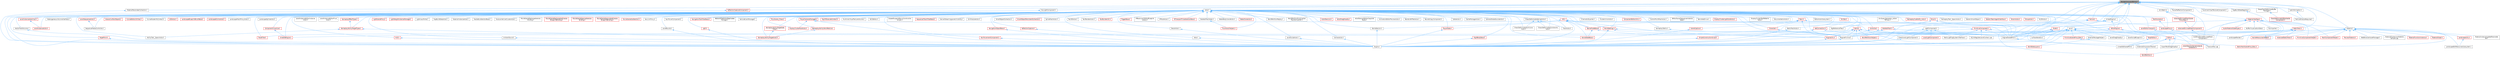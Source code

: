 digraph "RenderCommandFence.h"
{
 // INTERACTIVE_SVG=YES
 // LATEX_PDF_SIZE
  bgcolor="transparent";
  edge [fontname=Helvetica,fontsize=10,labelfontname=Helvetica,labelfontsize=10];
  node [fontname=Helvetica,fontsize=10,shape=box,height=0.2,width=0.4];
  Node1 [id="Node000001",label="RenderCommandFence.h",height=0.2,width=0.4,color="gray40", fillcolor="grey60", style="filled", fontcolor="black",tooltip=" "];
  Node1 -> Node2 [id="edge1_Node000001_Node000002",dir="back",color="steelblue1",style="solid",tooltip=" "];
  Node2 [id="Node000002",label="Actor.h",height=0.2,width=0.4,color="grey40", fillcolor="white", style="filled",URL="$d0/d43/Actor_8h.html",tooltip=" "];
  Node2 -> Node3 [id="edge2_Node000002_Node000003",dir="back",color="steelblue1",style="solid",tooltip=" "];
  Node3 [id="Node000003",label="AbilityTask_SpawnActor.h",height=0.2,width=0.4,color="grey40", fillcolor="white", style="filled",URL="$dc/d97/AbilityTask__SpawnActor_8h.html",tooltip=" "];
  Node2 -> Node4 [id="edge3_Node000002_Node000004",dir="back",color="steelblue1",style="solid",tooltip=" "];
  Node4 [id="Node000004",label="ActorDescContainerInstance\lCollection.h",height=0.2,width=0.4,color="red", fillcolor="#FFF0F0", style="filled",URL="$df/d80/ActorDescContainerInstanceCollection_8h.html",tooltip=" "];
  Node4 -> Node5 [id="edge4_Node000004_Node000005",dir="back",color="steelblue1",style="solid",tooltip=" "];
  Node5 [id="Node000005",label="WorldPartition.h",height=0.2,width=0.4,color="red", fillcolor="#FFF0F0", style="filled",URL="$de/d1e/WorldPartition_8h.html",tooltip=" "];
  Node2 -> Node25 [id="edge5_Node000002_Node000025",dir="back",color="steelblue1",style="solid",tooltip=" "];
  Node25 [id="Node000025",label="ActorDescList.h",height=0.2,width=0.4,color="red", fillcolor="#FFF0F0", style="filled",URL="$d7/da2/ActorDescList_8h.html",tooltip=" "];
  Node2 -> Node35 [id="edge6_Node000002_Node000035",dir="back",color="steelblue1",style="solid",tooltip=" "];
  Node35 [id="Node000035",label="ActorDragDropOp.h",height=0.2,width=0.4,color="red", fillcolor="#FFF0F0", style="filled",URL="$dd/d1a/ActorDragDropOp_8h.html",tooltip=" "];
  Node2 -> Node37 [id="edge7_Node000002_Node000037",dir="back",color="steelblue1",style="solid",tooltip=" "];
  Node37 [id="Node000037",label="ActorElementEditorCopyAnd\lPaste.h",height=0.2,width=0.4,color="grey40", fillcolor="white", style="filled",URL="$d8/dc2/ActorElementEditorCopyAndPaste_8h.html",tooltip=" "];
  Node2 -> Node38 [id="edge8_Node000002_Node000038",dir="back",color="steelblue1",style="solid",tooltip=" "];
  Node38 [id="Node000038",label="AmbientSound.h",height=0.2,width=0.4,color="grey40", fillcolor="white", style="filled",URL="$dd/d28/AmbientSound_8h.html",tooltip=" "];
  Node38 -> Node39 [id="edge9_Node000038_Node000039",dir="back",color="steelblue1",style="solid",tooltip=" "];
  Node39 [id="Node000039",label="Engine.h",height=0.2,width=0.4,color="grey40", fillcolor="white", style="filled",URL="$d1/d34/Public_2Engine_8h.html",tooltip=" "];
  Node2 -> Node40 [id="edge10_Node000002_Node000040",dir="back",color="steelblue1",style="solid",tooltip=" "];
  Node40 [id="Node000040",label="AnimationEditorPreviewActor.h",height=0.2,width=0.4,color="grey40", fillcolor="white", style="filled",URL="$dc/d52/AnimationEditorPreviewActor_8h.html",tooltip=" "];
  Node2 -> Node41 [id="edge11_Node000002_Node000041",dir="back",color="steelblue1",style="solid",tooltip=" "];
  Node41 [id="Node000041",label="BandwidthTestActor.h",height=0.2,width=0.4,color="grey40", fillcolor="white", style="filled",URL="$d9/ddf/BandwidthTestActor_8h.html",tooltip=" "];
  Node2 -> Node42 [id="edge12_Node000002_Node000042",dir="back",color="steelblue1",style="solid",tooltip=" "];
  Node42 [id="Node000042",label="BoundsCopyComponent.h",height=0.2,width=0.4,color="grey40", fillcolor="white", style="filled",URL="$d2/d10/BoundsCopyComponent_8h.html",tooltip=" "];
  Node2 -> Node43 [id="edge13_Node000002_Node000043",dir="back",color="steelblue1",style="solid",tooltip=" "];
  Node43 [id="Node000043",label="Brush.h",height=0.2,width=0.4,color="red", fillcolor="#FFF0F0", style="filled",URL="$dc/d90/Brush_8h.html",tooltip=" "];
  Node43 -> Node45 [id="edge14_Node000043_Node000045",dir="back",color="steelblue1",style="solid",tooltip=" "];
  Node45 [id="Node000045",label="DlgReferenceTree.h",height=0.2,width=0.4,color="grey40", fillcolor="white", style="filled",URL="$db/dd3/DlgReferenceTree_8h.html",tooltip=" "];
  Node43 -> Node46 [id="edge15_Node000043_Node000046",dir="back",color="steelblue1",style="solid",tooltip=" "];
  Node46 [id="Node000046",label="EditorEngine.h",height=0.2,width=0.4,color="red", fillcolor="#FFF0F0", style="filled",URL="$da/d0c/EditorEngine_8h.html",tooltip=" "];
  Node46 -> Node49 [id="edge16_Node000046_Node000049",dir="back",color="steelblue1",style="solid",tooltip=" "];
  Node49 [id="Node000049",label="Editor.h",height=0.2,width=0.4,color="red", fillcolor="#FFF0F0", style="filled",URL="$de/d6e/Editor_8h.html",tooltip=" "];
  Node49 -> Node183 [id="edge17_Node000049_Node000183",dir="back",color="steelblue1",style="solid",tooltip=" "];
  Node183 [id="Node000183",label="ExportTextDragDropOp.h",height=0.2,width=0.4,color="grey40", fillcolor="white", style="filled",URL="$de/d5c/ExportTextDragDropOp_8h.html",tooltip=" "];
  Node49 -> Node184 [id="edge18_Node000049_Node000184",dir="back",color="steelblue1",style="solid",tooltip=" "];
  Node184 [id="Node000184",label="ExternalDirtyActorsTracker.h",height=0.2,width=0.4,color="grey40", fillcolor="white", style="filled",URL="$db/d89/ExternalDirtyActorsTracker_8h.html",tooltip=" "];
  Node184 -> Node5 [id="edge19_Node000184_Node000005",dir="back",color="steelblue1",style="solid",tooltip=" "];
  Node49 -> Node154 [id="edge20_Node000049_Node000154",dir="back",color="steelblue1",style="solid",tooltip=" "];
  Node154 [id="Node000154",label="FractureTool.cpp",height=0.2,width=0.4,color="grey40", fillcolor="white", style="filled",URL="$dc/d9a/FractureTool_8cpp.html",tooltip=" "];
  Node49 -> Node182 [id="edge21_Node000049_Node000182",dir="back",color="steelblue1",style="solid",tooltip=" "];
  Node182 [id="Node000182",label="UnrealEdSharedPCH.h",height=0.2,width=0.4,color="grey40", fillcolor="white", style="filled",URL="$d1/de6/UnrealEdSharedPCH_8h.html",tooltip=" "];
  Node46 -> Node265 [id="edge22_Node000046_Node000265",dir="back",color="steelblue1",style="solid",tooltip=" "];
  Node265 [id="Node000265",label="UnrealEdEngine.h",height=0.2,width=0.4,color="red", fillcolor="#FFF0F0", style="filled",URL="$d2/d51/UnrealEdEngine_8h.html",tooltip=" "];
  Node46 -> Node182 [id="edge23_Node000046_Node000182",dir="back",color="steelblue1",style="solid",tooltip=" "];
  Node43 -> Node39 [id="edge24_Node000043_Node000039",dir="back",color="steelblue1",style="solid",tooltip=" "];
  Node43 -> Node267 [id="edge25_Node000043_Node000267",dir="back",color="steelblue1",style="solid",tooltip=" "];
  Node267 [id="Node000267",label="EngineSharedPCH.h",height=0.2,width=0.4,color="grey40", fillcolor="white", style="filled",URL="$dc/dbb/EngineSharedPCH_8h.html",tooltip=" "];
  Node267 -> Node182 [id="edge26_Node000267_Node000182",dir="back",color="steelblue1",style="solid",tooltip=" "];
  Node2 -> Node352 [id="edge27_Node000002_Node000352",dir="back",color="steelblue1",style="solid",tooltip=" "];
  Node352 [id="Node000352",label="CableActor.h",height=0.2,width=0.4,color="grey40", fillcolor="white", style="filled",URL="$dd/d5e/CableActor_8h.html",tooltip=" "];
  Node2 -> Node353 [id="edge28_Node000002_Node000353",dir="back",color="steelblue1",style="solid",tooltip=" "];
  Node353 [id="Node000353",label="CacheManagerActor.h",height=0.2,width=0.4,color="grey40", fillcolor="white", style="filled",URL="$d6/d22/CacheManagerActor_8h.html",tooltip=" "];
  Node2 -> Node354 [id="edge29_Node000002_Node000354",dir="back",color="steelblue1",style="solid",tooltip=" "];
  Node354 [id="Node000354",label="CameraActor.h",height=0.2,width=0.4,color="grey40", fillcolor="white", style="filled",URL="$d4/df4/CameraActor_8h.html",tooltip=" "];
  Node354 -> Node39 [id="edge30_Node000354_Node000039",dir="back",color="steelblue1",style="solid",tooltip=" "];
  Node2 -> Node355 [id="edge31_Node000002_Node000355",dir="back",color="steelblue1",style="solid",tooltip=" "];
  Node355 [id="Node000355",label="CameraShakeSourceActor.h",height=0.2,width=0.4,color="grey40", fillcolor="white", style="filled",URL="$d5/d92/CameraShakeSourceActor_8h.html",tooltip=" "];
  Node2 -> Node356 [id="edge32_Node000002_Node000356",dir="back",color="steelblue1",style="solid",tooltip=" "];
  Node356 [id="Node000356",label="ChaosDeformableCollisions\lActor.h",height=0.2,width=0.4,color="grey40", fillcolor="white", style="filled",URL="$d2/dce/ChaosDeformableCollisionsActor_8h.html",tooltip=" "];
  Node2 -> Node357 [id="edge33_Node000002_Node000357",dir="back",color="steelblue1",style="solid",tooltip=" "];
  Node357 [id="Node000357",label="ChaosDeformableConstraints\lActor.h",height=0.2,width=0.4,color="grey40", fillcolor="white", style="filled",URL="$d0/dd2/ChaosDeformableConstraintsActor_8h.html",tooltip=" "];
  Node2 -> Node358 [id="edge34_Node000002_Node000358",dir="back",color="steelblue1",style="solid",tooltip=" "];
  Node358 [id="Node000358",label="ChaosDeformableSolverActor.h",height=0.2,width=0.4,color="grey40", fillcolor="white", style="filled",URL="$d2/de9/ChaosDeformableSolverActor_8h.html",tooltip=" "];
  Node358 -> Node356 [id="edge35_Node000358_Node000356",dir="back",color="steelblue1",style="solid",tooltip=" "];
  Node358 -> Node357 [id="edge36_Node000358_Node000357",dir="back",color="steelblue1",style="solid",tooltip=" "];
  Node358 -> Node359 [id="edge37_Node000358_Node000359",dir="back",color="steelblue1",style="solid",tooltip=" "];
  Node359 [id="Node000359",label="FleshActor.h",height=0.2,width=0.4,color="grey40", fillcolor="white", style="filled",URL="$d1/d7e/FleshActor_8h.html",tooltip=" "];
  Node2 -> Node360 [id="edge38_Node000002_Node000360",dir="back",color="steelblue1",style="solid",tooltip=" "];
  Node360 [id="Node000360",label="Character.h",height=0.2,width=0.4,color="red", fillcolor="#FFF0F0", style="filled",URL="$db/dc7/Character_8h.html",tooltip=" "];
  Node360 -> Node363 [id="edge39_Node000360_Node000363",dir="back",color="steelblue1",style="solid",tooltip=" "];
  Node363 [id="Node000363",label="EngineMinimal.h",height=0.2,width=0.4,color="grey40", fillcolor="white", style="filled",URL="$d0/d2c/EngineMinimal_8h.html",tooltip=" "];
  Node363 -> Node39 [id="edge40_Node000363_Node000039",dir="back",color="steelblue1",style="solid",tooltip=" "];
  Node2 -> Node364 [id="edge41_Node000002_Node000364",dir="back",color="steelblue1",style="solid",tooltip=" "];
  Node364 [id="Node000364",label="CinematicExporter.h",height=0.2,width=0.4,color="grey40", fillcolor="white", style="filled",URL="$d8/d3d/CinematicExporter_8h.html",tooltip=" "];
  Node2 -> Node365 [id="edge42_Node000002_Node000365",dir="back",color="steelblue1",style="solid",tooltip=" "];
  Node365 [id="Node000365",label="ClusterUnionActor.h",height=0.2,width=0.4,color="grey40", fillcolor="white", style="filled",URL="$d5/d54/ClusterUnionActor_8h.html",tooltip=" "];
  Node2 -> Node366 [id="edge43_Node000002_Node000366",dir="back",color="steelblue1",style="solid",tooltip=" "];
  Node366 [id="Node000366",label="ComponentEditorUtils.h",height=0.2,width=0.4,color="red", fillcolor="#FFF0F0", style="filled",URL="$d0/d4b/ComponentEditorUtils_8h.html",tooltip=" "];
  Node2 -> Node368 [id="edge44_Node000002_Node000368",dir="back",color="steelblue1",style="solid",tooltip=" "];
  Node368 [id="Node000368",label="ComponentVisualizer.h",height=0.2,width=0.4,color="red", fillcolor="#FFF0F0", style="filled",URL="$d3/d9b/ComponentVisualizer_8h.html",tooltip=" "];
  Node368 -> Node265 [id="edge45_Node000368_Node000265",dir="back",color="steelblue1",style="solid",tooltip=" "];
  Node2 -> Node370 [id="edge46_Node000002_Node000370",dir="back",color="steelblue1",style="solid",tooltip=" "];
  Node370 [id="Node000370",label="ControlPointMeshActor.h",height=0.2,width=0.4,color="grey40", fillcolor="white", style="filled",URL="$d8/db7/ControlPointMeshActor_8h.html",tooltip=" "];
  Node2 -> Node371 [id="edge47_Node000002_Node000371",dir="back",color="steelblue1",style="solid",tooltip=" "];
  Node371 [id="Node000371",label="Controller.h",height=0.2,width=0.4,color="red", fillcolor="#FFF0F0", style="filled",URL="$de/d4a/Controller_8h.html",tooltip=" "];
  Node371 -> Node363 [id="edge48_Node000371_Node000363",dir="back",color="steelblue1",style="solid",tooltip=" "];
  Node371 -> Node267 [id="edge49_Node000371_Node000267",dir="back",color="steelblue1",style="solid",tooltip=" "];
  Node2 -> Node768 [id="edge50_Node000002_Node000768",dir="back",color="steelblue1",style="solid",tooltip=" "];
  Node768 [id="Node000768",label="DecalActor.h",height=0.2,width=0.4,color="grey40", fillcolor="white", style="filled",URL="$d2/d2d/DecalActor_8h.html",tooltip=" "];
  Node768 -> Node39 [id="edge51_Node000768_Node000039",dir="back",color="steelblue1",style="solid",tooltip=" "];
  Node2 -> Node769 [id="edge52_Node000002_Node000769",dir="back",color="steelblue1",style="solid",tooltip=" "];
  Node769 [id="Node000769",label="DefaultLevelSequenceInstance\lData.h",height=0.2,width=0.4,color="grey40", fillcolor="white", style="filled",URL="$d0/d8b/DefaultLevelSequenceInstanceData_8h.html",tooltip=" "];
  Node2 -> Node760 [id="edge53_Node000002_Node000760",dir="back",color="steelblue1",style="solid",tooltip=" "];
  Node760 [id="Node000760",label="DemoNetDriver.h",height=0.2,width=0.4,color="grey40", fillcolor="white", style="filled",URL="$df/df9/DemoNetDriver_8h.html",tooltip=" "];
  Node2 -> Node770 [id="edge54_Node000002_Node000770",dir="back",color="steelblue1",style="solid",tooltip=" "];
  Node770 [id="Node000770",label="DisplayClusterLightCardActor.h",height=0.2,width=0.4,color="red", fillcolor="#FFF0F0", style="filled",URL="$d5/dc7/DisplayClusterLightCardActor_8h.html",tooltip=" "];
  Node2 -> Node147 [id="edge55_Node000002_Node000147",dir="back",color="steelblue1",style="solid",tooltip=" "];
  Node147 [id="Node000147",label="DisplayClusterRootActor.h",height=0.2,width=0.4,color="red", fillcolor="#FFF0F0", style="filled",URL="$d0/d41/DisplayClusterRootActor_8h.html",tooltip=" "];
  Node2 -> Node772 [id="edge56_Node000002_Node000772",dir="back",color="steelblue1",style="solid",tooltip=" "];
  Node772 [id="Node000772",label="DisplayClusterTestPatterns\lActor.h",height=0.2,width=0.4,color="grey40", fillcolor="white", style="filled",URL="$d0/dac/DisplayClusterTestPatternsActor_8h.html",tooltip=" "];
  Node2 -> Node45 [id="edge57_Node000002_Node000045",dir="back",color="steelblue1",style="solid",tooltip=" "];
  Node2 -> Node773 [id="edge58_Node000002_Node000773",dir="back",color="steelblue1",style="solid",tooltip=" "];
  Node773 [id="Node000773",label="DocumentationActor.h",height=0.2,width=0.4,color="grey40", fillcolor="white", style="filled",URL="$d0/dc6/DocumentationActor_8h.html",tooltip=" "];
  Node2 -> Node774 [id="edge59_Node000002_Node000774",dir="back",color="steelblue1",style="solid",tooltip=" "];
  Node774 [id="Node000774",label="EditorActorSubsystem.h",height=0.2,width=0.4,color="grey40", fillcolor="white", style="filled",URL="$d8/db1/EditorActorSubsystem_8h.html",tooltip=" "];
  Node2 -> Node46 [id="edge60_Node000002_Node000046",dir="back",color="steelblue1",style="solid",tooltip=" "];
  Node2 -> Node775 [id="edge61_Node000002_Node000775",dir="back",color="steelblue1",style="solid",tooltip=" "];
  Node775 [id="Node000775",label="Emitter.h",height=0.2,width=0.4,color="red", fillcolor="#FFF0F0", style="filled",URL="$da/d24/Emitter_8h.html",tooltip=" "];
  Node2 -> Node363 [id="edge62_Node000002_Node000363",dir="back",color="steelblue1",style="solid",tooltip=" "];
  Node2 -> Node267 [id="edge63_Node000002_Node000267",dir="back",color="steelblue1",style="solid",tooltip=" "];
  Node2 -> Node283 [id="edge64_Node000002_Node000283",dir="back",color="steelblue1",style="solid",tooltip=" "];
  Node283 [id="Node000283",label="EngineUtils.h",height=0.2,width=0.4,color="red", fillcolor="#FFF0F0", style="filled",URL="$d4/d61/EngineUtils_8h.html",tooltip=" "];
  Node283 -> Node39 [id="edge65_Node000283_Node000039",dir="back",color="steelblue1",style="solid",tooltip=" "];
  Node2 -> Node777 [id="edge66_Node000002_Node000777",dir="back",color="steelblue1",style="solid",tooltip=" "];
  Node777 [id="Node000777",label="EnvQueryGenerator_Actors\lOfClass.h",height=0.2,width=0.4,color="grey40", fillcolor="white", style="filled",URL="$d7/d2e/EnvQueryGenerator__ActorsOfClass_8h.html",tooltip=" "];
  Node2 -> Node183 [id="edge67_Node000002_Node000183",dir="back",color="steelblue1",style="solid",tooltip=" "];
  Node2 -> Node184 [id="edge68_Node000002_Node000184",dir="back",color="steelblue1",style="solid",tooltip=" "];
  Node2 -> Node359 [id="edge69_Node000002_Node000359",dir="back",color="steelblue1",style="solid",tooltip=" "];
  Node2 -> Node761 [id="edge70_Node000002_Node000761",dir="back",color="steelblue1",style="solid",tooltip=" "];
  Node761 [id="Node000761",label="GameModeBase.h",height=0.2,width=0.4,color="red", fillcolor="#FFF0F0", style="filled",URL="$d2/d5b/GameModeBase_8h.html",tooltip=" "];
  Node761 -> Node363 [id="edge71_Node000761_Node000363",dir="back",color="steelblue1",style="solid",tooltip=" "];
  Node761 -> Node764 [id="edge72_Node000761_Node000764",dir="back",color="steelblue1",style="solid",tooltip=" "];
  Node764 [id="Node000764",label="GameStateBase.h",height=0.2,width=0.4,color="red", fillcolor="#FFF0F0", style="filled",URL="$dd/db9/GameStateBase_8h.html",tooltip=" "];
  Node2 -> Node778 [id="edge73_Node000002_Node000778",dir="back",color="steelblue1",style="solid",tooltip=" "];
  Node778 [id="Node000778",label="GameSession.h",height=0.2,width=0.4,color="grey40", fillcolor="white", style="filled",URL="$d1/d7f/GameSession_8h.html",tooltip=" "];
  Node778 -> Node39 [id="edge74_Node000778_Node000039",dir="back",color="steelblue1",style="solid",tooltip=" "];
  Node2 -> Node764 [id="edge75_Node000002_Node000764",dir="back",color="steelblue1",style="solid",tooltip=" "];
  Node2 -> Node779 [id="edge76_Node000002_Node000779",dir="back",color="steelblue1",style="solid",tooltip=" "];
  Node779 [id="Node000779",label="GameplayAbilityTargetActor.h",height=0.2,width=0.4,color="red", fillcolor="#FFF0F0", style="filled",URL="$d7/d35/GameplayAbilityTargetActor_8h.html",tooltip=" "];
  Node2 -> Node787 [id="edge77_Node000002_Node000787",dir="back",color="steelblue1",style="solid",tooltip=" "];
  Node787 [id="Node000787",label="GameplayAbilityTargetData\lFilter.h",height=0.2,width=0.4,color="red", fillcolor="#FFF0F0", style="filled",URL="$d5/d2f/GameplayAbilityTargetDataFilter_8h.html",tooltip=" "];
  Node787 -> Node779 [id="edge78_Node000787_Node000779",dir="back",color="steelblue1",style="solid",tooltip=" "];
  Node2 -> Node793 [id="edge79_Node000002_Node000793",dir="back",color="steelblue1",style="solid",tooltip=" "];
  Node793 [id="Node000793",label="GameplayAbilityTargetTypes.h",height=0.2,width=0.4,color="red", fillcolor="#FFF0F0", style="filled",URL="$d8/dd1/GameplayAbilityTargetTypes_8h.html",tooltip=" "];
  Node793 -> Node3 [id="edge80_Node000793_Node000003",dir="back",color="steelblue1",style="solid",tooltip=" "];
  Node793 -> Node779 [id="edge81_Node000793_Node000779",dir="back",color="steelblue1",style="solid",tooltip=" "];
  Node2 -> Node841 [id="edge82_Node000002_Node000841",dir="back",color="steelblue1",style="solid",tooltip=" "];
  Node841 [id="Node000841",label="GameplayAbilityWorldReticle.h",height=0.2,width=0.4,color="red", fillcolor="#FFF0F0", style="filled",URL="$db/dd7/GameplayAbilityWorldReticle_8h.html",tooltip=" "];
  Node841 -> Node779 [id="edge83_Node000841_Node000779",dir="back",color="steelblue1",style="solid",tooltip=" "];
  Node2 -> Node843 [id="edge84_Node000002_Node000843",dir="back",color="steelblue1",style="solid",tooltip=" "];
  Node843 [id="Node000843",label="GameplayCueNotify_Actor.h",height=0.2,width=0.4,color="red", fillcolor="#FFF0F0", style="filled",URL="$df/d91/GameplayCueNotify__Actor_8h.html",tooltip=" "];
  Node2 -> Node846 [id="edge85_Node000002_Node000846",dir="back",color="steelblue1",style="solid",tooltip=" "];
  Node846 [id="Node000846",label="GameplayEffectTypes.h",height=0.2,width=0.4,color="red", fillcolor="#FFF0F0", style="filled",URL="$d7/d59/GameplayEffectTypes_8h.html",tooltip=" "];
  Node846 -> Node793 [id="edge86_Node000846_Node000793",dir="back",color="steelblue1",style="solid",tooltip=" "];
  Node2 -> Node766 [id="edge87_Node000002_Node000766",dir="back",color="steelblue1",style="solid",tooltip=" "];
  Node766 [id="Node000766",label="GameplayStatics.h",height=0.2,width=0.4,color="grey40", fillcolor="white", style="filled",URL="$d9/dc8/GameplayStatics_8h.html",tooltip=" "];
  Node766 -> Node363 [id="edge88_Node000766_Node000363",dir="back",color="steelblue1",style="solid",tooltip=" "];
  Node2 -> Node878 [id="edge89_Node000002_Node000878",dir="back",color="steelblue1",style="solid",tooltip=" "];
  Node878 [id="Node000878",label="GameplayTask_SpawnActor.h",height=0.2,width=0.4,color="grey40", fillcolor="white", style="filled",URL="$de/d1d/GameplayTask__SpawnActor_8h.html",tooltip=" "];
  Node2 -> Node879 [id="edge90_Node000002_Node000879",dir="back",color="steelblue1",style="solid",tooltip=" "];
  Node879 [id="Node000879",label="GenericSmartObject.h",height=0.2,width=0.4,color="grey40", fillcolor="white", style="filled",URL="$db/dd3/GenericSmartObject_8h.html",tooltip=" "];
  Node2 -> Node880 [id="edge91_Node000002_Node000880",dir="back",color="steelblue1",style="solid",tooltip=" "];
  Node880 [id="Node000880",label="GenericTeamAgentInterface.h",height=0.2,width=0.4,color="red", fillcolor="#FFF0F0", style="filled",URL="$de/dd7/GenericTeamAgentInterface_8h.html",tooltip=" "];
  Node2 -> Node906 [id="edge92_Node000002_Node000906",dir="back",color="steelblue1",style="solid",tooltip=" "];
  Node906 [id="Node000906",label="GraphEditor.h",height=0.2,width=0.4,color="red", fillcolor="#FFF0F0", style="filled",URL="$dc/dc5/GraphEditor_8h.html",tooltip=" "];
  Node906 -> Node182 [id="edge93_Node000906_Node000182",dir="back",color="steelblue1",style="solid",tooltip=" "];
  Node2 -> Node971 [id="edge94_Node000002_Node000971",dir="back",color="steelblue1",style="solid",tooltip=" "];
  Node971 [id="Node000971",label="GroomActor.h",height=0.2,width=0.4,color="red", fillcolor="#FFF0F0", style="filled",URL="$d6/de0/GroomActor_8h.html",tooltip=" "];
  Node2 -> Node973 [id="edge95_Node000002_Node000973",dir="back",color="steelblue1",style="solid",tooltip=" "];
  Node973 [id="Node000973",label="GroupActor.h",height=0.2,width=0.4,color="red", fillcolor="#FFF0F0", style="filled",URL="$da/dd2/GroupActor_8h.html",tooltip=" "];
  Node2 -> Node974 [id="edge96_Node000002_Node000974",dir="back",color="steelblue1",style="solid",tooltip=" "];
  Node974 [id="Node000974",label="HLODActor.h",height=0.2,width=0.4,color="grey40", fillcolor="white", style="filled",URL="$d7/d35/HLODActor_8h.html",tooltip=" "];
  Node2 -> Node975 [id="edge97_Node000002_Node000975",dir="back",color="steelblue1",style="solid",tooltip=" "];
  Node975 [id="Node000975",label="HUD.h",height=0.2,width=0.4,color="red", fillcolor="#FFF0F0", style="filled",URL="$d0/d0b/HUD_8h.html",tooltip=" "];
  Node975 -> Node39 [id="edge98_Node000975_Node000039",dir="back",color="steelblue1",style="solid",tooltip=" "];
  Node2 -> Node978 [id="edge99_Node000002_Node000978",dir="back",color="steelblue1",style="solid",tooltip=" "];
  Node978 [id="Node000978",label="HeterogeneousVolumeInterface.h",height=0.2,width=0.4,color="grey40", fillcolor="white", style="filled",URL="$d3/de3/HeterogeneousVolumeInterface_8h.html",tooltip=" "];
  Node2 -> Node979 [id="edge100_Node000002_Node000979",dir="back",color="steelblue1",style="solid",tooltip=" "];
  Node979 [id="Node000979",label="Info.h",height=0.2,width=0.4,color="red", fillcolor="#FFF0F0", style="filled",URL="$d3/d00/Info_8h.html",tooltip=" "];
  Node979 -> Node39 [id="edge101_Node000979_Node000039",dir="back",color="steelblue1",style="solid",tooltip=" "];
  Node979 -> Node267 [id="edge102_Node000979_Node000267",dir="back",color="steelblue1",style="solid",tooltip=" "];
  Node979 -> Node761 [id="edge103_Node000979_Node000761",dir="back",color="steelblue1",style="solid",tooltip=" "];
  Node979 -> Node778 [id="edge104_Node000979_Node000778",dir="back",color="steelblue1",style="solid",tooltip=" "];
  Node979 -> Node764 [id="edge105_Node000979_Node000764",dir="back",color="steelblue1",style="solid",tooltip=" "];
  Node979 -> Node984 [id="edge106_Node000979_Node000984",dir="back",color="steelblue1",style="solid",tooltip=" "];
  Node984 [id="Node000984",label="PlayerState.h",height=0.2,width=0.4,color="red", fillcolor="#FFF0F0", style="filled",URL="$d4/d0c/PlayerState_8h.html",tooltip=" "];
  Node984 -> Node39 [id="edge107_Node000984_Node000039",dir="back",color="steelblue1",style="solid",tooltip=" "];
  Node979 -> Node997 [id="edge108_Node000979_Node000997",dir="back",color="steelblue1",style="solid",tooltip=" "];
  Node997 [id="Node000997",label="WorldDataLayers.h",height=0.2,width=0.4,color="red", fillcolor="#FFF0F0", style="filled",URL="$d1/d1d/WorldDataLayers_8h.html",tooltip=" "];
  Node979 -> Node281 [id="edge109_Node000979_Node000281",dir="back",color="steelblue1",style="solid",tooltip=" "];
  Node281 [id="Node000281",label="WorldSettings.h",height=0.2,width=0.4,color="red", fillcolor="#FFF0F0", style="filled",URL="$dd/d74/WorldSettings_8h.html",tooltip=" "];
  Node281 -> Node39 [id="edge110_Node000281_Node000039",dir="back",color="steelblue1",style="solid",tooltip=" "];
  Node281 -> Node267 [id="edge111_Node000281_Node000267",dir="back",color="steelblue1",style="solid",tooltip=" "];
  Node281 -> Node283 [id="edge112_Node000281_Node000283",dir="back",color="steelblue1",style="solid",tooltip=" "];
  Node2 -> Node1000 [id="edge113_Node000002_Node001000",dir="back",color="steelblue1",style="solid",tooltip=" "];
  Node1000 [id="Node001000",label="InteractiveToolObjects.h",height=0.2,width=0.4,color="red", fillcolor="#FFF0F0", style="filled",URL="$d6/d81/InteractiveToolObjects_8h.html",tooltip=" "];
  Node2 -> Node1007 [id="edge114_Node000002_Node001007",dir="back",color="steelblue1",style="solid",tooltip=" "];
  Node1007 [id="Node001007",label="KismetEditorUtilities.h",height=0.2,width=0.4,color="red", fillcolor="#FFF0F0", style="filled",URL="$d4/d72/KismetEditorUtilities_8h.html",tooltip=" "];
  Node2 -> Node912 [id="edge115_Node000002_Node000912",dir="back",color="steelblue1",style="solid",tooltip=" "];
  Node912 [id="Node000912",label="KismetNodeInfoContext.h",height=0.2,width=0.4,color="grey40", fillcolor="white", style="filled",URL="$d3/dfc/KismetNodeInfoContext_8h.html",tooltip=" "];
  Node2 -> Node668 [id="edge116_Node000002_Node000668",dir="back",color="steelblue1",style="solid",tooltip=" "];
  Node668 [id="Node000668",label="LODActor.h",height=0.2,width=0.4,color="red", fillcolor="#FFF0F0", style="filled",URL="$df/de0/LODActor_8h.html",tooltip=" "];
  Node2 -> Node1009 [id="edge117_Node000002_Node001009",dir="back",color="steelblue1",style="solid",tooltip=" "];
  Node1009 [id="Node001009",label="LandscapeBlueprintBrushBase.h",height=0.2,width=0.4,color="red", fillcolor="#FFF0F0", style="filled",URL="$d5/de5/LandscapeBlueprintBrushBase_8h.html",tooltip=" "];
  Node2 -> Node1010 [id="edge118_Node000002_Node001010",dir="back",color="steelblue1",style="solid",tooltip=" "];
  Node1010 [id="Node001010",label="LandscapeGizmoActor.h",height=0.2,width=0.4,color="red", fillcolor="#FFF0F0", style="filled",URL="$d5/d41/LandscapeGizmoActor_8h.html",tooltip=" "];
  Node2 -> Node1012 [id="edge119_Node000002_Node001012",dir="back",color="steelblue1",style="solid",tooltip=" "];
  Node1012 [id="Node001012",label="LandscapeMeshProxyActor.h",height=0.2,width=0.4,color="grey40", fillcolor="white", style="filled",URL="$d9/d7e/LandscapeMeshProxyActor_8h.html",tooltip=" "];
  Node2 -> Node442 [id="edge120_Node000002_Node000442",dir="back",color="steelblue1",style="solid",tooltip=" "];
  Node442 [id="Node000442",label="LandscapeProxy.h",height=0.2,width=0.4,color="red", fillcolor="#FFF0F0", style="filled",URL="$db/dae/LandscapeProxy_8h.html",tooltip=" "];
  Node442 -> Node449 [id="edge121_Node000442_Node000449",dir="back",color="steelblue1",style="solid",tooltip=" "];
  Node449 [id="Node000449",label="LandscapeRender.h",height=0.2,width=0.4,color="grey40", fillcolor="white", style="filled",URL="$df/d67/LandscapeRender_8h.html",tooltip=" "];
  Node2 -> Node1013 [id="edge122_Node000002_Node001013",dir="back",color="steelblue1",style="solid",tooltip=" "];
  Node1013 [id="Node001013",label="LandscapeSplineActor.h",height=0.2,width=0.4,color="grey40", fillcolor="white", style="filled",URL="$d8/d09/LandscapeSplineActor_8h.html",tooltip=" "];
  Node2 -> Node1014 [id="edge123_Node000002_Node001014",dir="back",color="steelblue1",style="solid",tooltip=" "];
  Node1014 [id="Node001014",label="LevelBounds.h",height=0.2,width=0.4,color="grey40", fillcolor="white", style="filled",URL="$d8/d37/LevelBounds_8h.html",tooltip=" "];
  Node1014 -> Node39 [id="edge124_Node001014_Node000039",dir="back",color="steelblue1",style="solid",tooltip=" "];
  Node2 -> Node168 [id="edge125_Node000002_Node000168",dir="back",color="steelblue1",style="solid",tooltip=" "];
  Node168 [id="Node000168",label="LevelEditorViewport.h",height=0.2,width=0.4,color="red", fillcolor="#FFF0F0", style="filled",URL="$d4/ddf/LevelEditorViewport_8h.html",tooltip=" "];
  Node168 -> Node154 [id="edge126_Node000168_Node000154",dir="back",color="steelblue1",style="solid",tooltip=" "];
  Node2 -> Node1015 [id="edge127_Node000002_Node001015",dir="back",color="steelblue1",style="solid",tooltip=" "];
  Node1015 [id="Node001015",label="LevelInstanceActor.h",height=0.2,width=0.4,color="red", fillcolor="#FFF0F0", style="filled",URL="$d6/d53/LevelInstanceActor_8h.html",tooltip=" "];
  Node2 -> Node1016 [id="edge128_Node000002_Node001016",dir="back",color="steelblue1",style="solid",tooltip=" "];
  Node1016 [id="Node001016",label="LevelInstanceActorImpl.h",height=0.2,width=0.4,color="red", fillcolor="#FFF0F0", style="filled",URL="$d6/df6/LevelInstanceActorImpl_8h.html",tooltip=" "];
  Node1016 -> Node1015 [id="edge129_Node001016_Node001015",dir="back",color="steelblue1",style="solid",tooltip=" "];
  Node2 -> Node1019 [id="edge130_Node000002_Node001019",dir="back",color="steelblue1",style="solid",tooltip=" "];
  Node1019 [id="Node001019",label="LevelInstanceEditorInstance\lActor.h",height=0.2,width=0.4,color="grey40", fillcolor="white", style="filled",URL="$d8/d5a/LevelInstanceEditorInstanceActor_8h.html",tooltip=" "];
  Node2 -> Node1020 [id="edge131_Node000002_Node001020",dir="back",color="steelblue1",style="solid",tooltip=" "];
  Node1020 [id="Node001020",label="LevelInstanceEditorPivot\lActor.h",height=0.2,width=0.4,color="grey40", fillcolor="white", style="filled",URL="$d4/de7/LevelInstanceEditorPivotActor_8h.html",tooltip=" "];
  Node2 -> Node1021 [id="edge132_Node000002_Node001021",dir="back",color="steelblue1",style="solid",tooltip=" "];
  Node1021 [id="Node001021",label="LevelScriptActor.h",height=0.2,width=0.4,color="grey40", fillcolor="white", style="filled",URL="$d1/da8/LevelScriptActor_8h.html",tooltip=" "];
  Node1021 -> Node39 [id="edge133_Node001021_Node000039",dir="back",color="steelblue1",style="solid",tooltip=" "];
  Node2 -> Node1022 [id="edge134_Node000002_Node001022",dir="back",color="steelblue1",style="solid",tooltip=" "];
  Node1022 [id="Node001022",label="LevelSequenceActor.h",height=0.2,width=0.4,color="red", fillcolor="#FFF0F0", style="filled",URL="$dd/d4d/LevelSequenceActor_8h.html",tooltip=" "];
  Node1022 -> Node1024 [id="edge135_Node001022_Node001024",dir="back",color="steelblue1",style="solid",tooltip=" "];
  Node1024 [id="Node001024",label="SequenceMediaController.h",height=0.2,width=0.4,color="grey40", fillcolor="white", style="filled",URL="$de/d88/SequenceMediaController_8h.html",tooltip=" "];
  Node2 -> Node1025 [id="edge136_Node000002_Node001025",dir="back",color="steelblue1",style="solid",tooltip=" "];
  Node1025 [id="Node001025",label="Light.h",height=0.2,width=0.4,color="red", fillcolor="#FFF0F0", style="filled",URL="$d4/d73/Light_8h.html",tooltip=" "];
  Node1025 -> Node39 [id="edge137_Node001025_Node000039",dir="back",color="steelblue1",style="solid",tooltip=" "];
  Node2 -> Node1031 [id="edge138_Node000002_Node001031",dir="back",color="steelblue1",style="solid",tooltip=" "];
  Node1031 [id="Node001031",label="LightSceneProxy.h",height=0.2,width=0.4,color="red", fillcolor="#FFF0F0", style="filled",URL="$d1/d0e/LightSceneProxy_8h.html",tooltip=" "];
  Node2 -> Node1034 [id="edge139_Node000002_Node001034",dir="back",color="steelblue1",style="solid",tooltip=" "];
  Node1034 [id="Node001034",label="LightWeightInstanceManager.h",height=0.2,width=0.4,color="red", fillcolor="#FFF0F0", style="filled",URL="$d8/d04/LightWeightInstanceManager_8h.html",tooltip=" "];
  Node2 -> Node1037 [id="edge140_Node000002_Node001037",dir="back",color="steelblue1",style="solid",tooltip=" "];
  Node1037 [id="Node001037",label="LightmassPortal.h",height=0.2,width=0.4,color="grey40", fillcolor="white", style="filled",URL="$d5/df6/LightmassPortal_8h.html",tooltip=" "];
  Node2 -> Node1038 [id="edge141_Node000002_Node001038",dir="back",color="steelblue1",style="solid",tooltip=" "];
  Node1038 [id="Node001038",label="MapBuildDataActor.h",height=0.2,width=0.4,color="grey40", fillcolor="white", style="filled",URL="$de/d00/MapBuildDataActor_8h.html",tooltip=" "];
  Node2 -> Node1039 [id="edge142_Node000002_Node001039",dir="back",color="steelblue1",style="solid",tooltip=" "];
  Node1039 [id="Node001039",label="MaterialInstanceActor.h",height=0.2,width=0.4,color="grey40", fillcolor="white", style="filled",URL="$dc/db3/MaterialInstanceActor_8h.html",tooltip=" "];
  Node2 -> Node1040 [id="edge143_Node000002_Node001040",dir="back",color="steelblue1",style="solid",tooltip=" "];
  Node1040 [id="Node001040",label="MediaBundleActorBase.h",height=0.2,width=0.4,color="grey40", fillcolor="white", style="filled",URL="$dd/da9/MediaBundleActorBase_8h.html",tooltip=" "];
  Node2 -> Node1041 [id="edge144_Node000002_Node001041",dir="back",color="steelblue1",style="solid",tooltip=" "];
  Node1041 [id="Node001041",label="ModularVehicleClusterActor.h",height=0.2,width=0.4,color="grey40", fillcolor="white", style="filled",URL="$db/d99/ModularVehicleClusterActor_8h.html",tooltip=" "];
  Node2 -> Node1042 [id="edge145_Node000002_Node001042",dir="back",color="steelblue1",style="solid",tooltip=" "];
  Node1042 [id="Node001042",label="MovieSceneReplaceableActor\lBinding.h",height=0.2,width=0.4,color="grey40", fillcolor="white", style="filled",URL="$d3/da7/MovieSceneReplaceableActorBinding_8h.html",tooltip=" "];
  Node2 -> Node1043 [id="edge146_Node000002_Node001043",dir="back",color="steelblue1",style="solid",tooltip=" "];
  Node1043 [id="Node001043",label="MovieSceneReplaceableDirector\lBlueprintBinding.h",height=0.2,width=0.4,color="red", fillcolor="#FFF0F0", style="filled",URL="$d6/deb/MovieSceneReplaceableDirectorBlueprintBinding_8h.html",tooltip=" "];
  Node2 -> Node1044 [id="edge147_Node000002_Node001044",dir="back",color="steelblue1",style="solid",tooltip=" "];
  Node1044 [id="Node001044",label="MovieSceneSpawnableActor\lBinding.h",height=0.2,width=0.4,color="red", fillcolor="#FFF0F0", style="filled",URL="$db/d74/MovieSceneSpawnableActorBinding_8h.html",tooltip=" "];
  Node2 -> Node1046 [id="edge148_Node000002_Node001046",dir="back",color="steelblue1",style="solid",tooltip=" "];
  Node1046 [id="Node001046",label="MovieSceneSpawnableDirector\lBlueprintBinding.h",height=0.2,width=0.4,color="red", fillcolor="#FFF0F0", style="filled",URL="$db/d4a/MovieSceneSpawnableDirectorBlueprintBinding_8h.html",tooltip=" "];
  Node2 -> Node1047 [id="edge149_Node000002_Node001047",dir="back",color="steelblue1",style="solid",tooltip=" "];
  Node1047 [id="Node001047",label="MovieSceneSubSection.h",height=0.2,width=0.4,color="red", fillcolor="#FFF0F0", style="filled",URL="$dd/d38/MovieSceneSubSection_8h.html",tooltip=" "];
  Node2 -> Node1057 [id="edge150_Node000002_Node001057",dir="back",color="steelblue1",style="solid",tooltip=" "];
  Node1057 [id="Node001057",label="NavLinkProxy.h",height=0.2,width=0.4,color="grey40", fillcolor="white", style="filled",URL="$d7/dda/NavLinkProxy_8h.html",tooltip=" "];
  Node2 -> Node1058 [id="edge151_Node000002_Node001058",dir="back",color="steelblue1",style="solid",tooltip=" "];
  Node1058 [id="Node001058",label="NavMovementComponent.h",height=0.2,width=0.4,color="red", fillcolor="#FFF0F0", style="filled",URL="$de/d97/NavMovementComponent_8h.html",tooltip=" "];
  Node1058 -> Node39 [id="edge152_Node001058_Node000039",dir="back",color="steelblue1",style="solid",tooltip=" "];
  Node2 -> Node1069 [id="edge153_Node000002_Node001069",dir="back",color="steelblue1",style="solid",tooltip=" "];
  Node1069 [id="Node001069",label="NavMoverComponent.h",height=0.2,width=0.4,color="grey40", fillcolor="white", style="filled",URL="$df/dbc/NavMoverComponent_8h.html",tooltip=" "];
  Node2 -> Node1070 [id="edge154_Node000002_Node001070",dir="back",color="steelblue1",style="solid",tooltip=" "];
  Node1070 [id="Node001070",label="NavigationObjectBase.h",height=0.2,width=0.4,color="red", fillcolor="#FFF0F0", style="filled",URL="$de/d3b/NavigationObjectBase_8h.html",tooltip=" "];
  Node1070 -> Node39 [id="edge155_Node001070_Node000039",dir="back",color="steelblue1",style="solid",tooltip=" "];
  Node2 -> Node1073 [id="edge156_Node000002_Node001073",dir="back",color="steelblue1",style="solid",tooltip=" "];
  Node1073 [id="Node001073",label="NavigationToolFilterBase.h",height=0.2,width=0.4,color="red", fillcolor="#FFF0F0", style="filled",URL="$d6/d34/NavigationToolFilterBase_8h.html",tooltip=" "];
  Node2 -> Node1087 [id="edge157_Node000002_Node001087",dir="back",color="steelblue1",style="solid",tooltip=" "];
  Node1087 [id="Node001087",label="NetConnection.h",height=0.2,width=0.4,color="red", fillcolor="#FFF0F0", style="filled",URL="$d6/d03/NetConnection_8h.html",tooltip=" "];
  Node1087 -> Node39 [id="edge158_Node001087_Node000039",dir="back",color="steelblue1",style="solid",tooltip=" "];
  Node1087 -> Node267 [id="edge159_Node001087_Node000267",dir="back",color="steelblue1",style="solid",tooltip=" "];
  Node2 -> Node1096 [id="edge160_Node000002_Node001096",dir="back",color="steelblue1",style="solid",tooltip=" "];
  Node1096 [id="Node001096",label="NetworkPredictionReplicated\lManager.h",height=0.2,width=0.4,color="grey40", fillcolor="white", style="filled",URL="$d3/df1/NetworkPredictionReplicatedManager_8h.html",tooltip=" "];
  Node2 -> Node1097 [id="edge161_Node000002_Node001097",dir="back",color="steelblue1",style="solid",tooltip=" "];
  Node1097 [id="Node001097",label="Note.h",height=0.2,width=0.4,color="grey40", fillcolor="white", style="filled",URL="$dd/d75/Note_8h.html",tooltip=" "];
  Node1097 -> Node39 [id="edge162_Node001097_Node000039",dir="back",color="steelblue1",style="solid",tooltip=" "];
  Node2 -> Node710 [id="edge163_Node000002_Node000710",dir="back",color="steelblue1",style="solid",tooltip=" "];
  Node710 [id="Node000710",label="ParticleEventManager.h",height=0.2,width=0.4,color="grey40", fillcolor="white", style="filled",URL="$dc/df9/ParticleEventManager_8h.html",tooltip=" "];
  Node2 -> Node1098 [id="edge164_Node000002_Node001098",dir="back",color="steelblue1",style="solid",tooltip=" "];
  Node1098 [id="Node001098",label="PartitionActor.h",height=0.2,width=0.4,color="red", fillcolor="#FFF0F0", style="filled",URL="$d0/d28/PartitionActor_8h.html",tooltip=" "];
  Node1098 -> Node442 [id="edge165_Node001098_Node000442",dir="back",color="steelblue1",style="solid",tooltip=" "];
  Node2 -> Node1103 [id="edge166_Node000002_Node001103",dir="back",color="steelblue1",style="solid",tooltip=" "];
  Node1103 [id="Node001103",label="Pawn.h",height=0.2,width=0.4,color="red", fillcolor="#FFF0F0", style="filled",URL="$db/d0a/Pawn_8h.html",tooltip=" "];
  Node1103 -> Node360 [id="edge167_Node001103_Node000360",dir="back",color="steelblue1",style="solid",tooltip=" "];
  Node1103 -> Node363 [id="edge168_Node001103_Node000363",dir="back",color="steelblue1",style="solid",tooltip=" "];
  Node1103 -> Node267 [id="edge169_Node001103_Node000267",dir="back",color="steelblue1",style="solid",tooltip=" "];
  Node1103 -> Node761 [id="edge170_Node001103_Node000761",dir="back",color="steelblue1",style="solid",tooltip=" "];
  Node2 -> Node1109 [id="edge171_Node000002_Node001109",dir="back",color="steelblue1",style="solid",tooltip=" "];
  Node1109 [id="Node001109",label="PhysScene_Chaos.h",height=0.2,width=0.4,color="red", fillcolor="#FFF0F0", style="filled",URL="$d7/dc5/PhysScene__Chaos_8h.html",tooltip=" "];
  Node2 -> Node1111 [id="edge172_Node000002_Node001111",dir="back",color="steelblue1",style="solid",tooltip=" "];
  Node1111 [id="Node001111",label="PlayerCameraManager.h",height=0.2,width=0.4,color="red", fillcolor="#FFF0F0", style="filled",URL="$d6/da6/PlayerCameraManager_8h.html",tooltip=" "];
  Node1111 -> Node147 [id="edge173_Node001111_Node000147",dir="back",color="steelblue1",style="solid",tooltip=" "];
  Node1111 -> Node39 [id="edge174_Node001111_Node000039",dir="back",color="steelblue1",style="solid",tooltip=" "];
  Node1111 -> Node267 [id="edge175_Node001111_Node000267",dir="back",color="steelblue1",style="solid",tooltip=" "];
  Node2 -> Node984 [id="edge176_Node000002_Node000984",dir="back",color="steelblue1",style="solid",tooltip=" "];
  Node2 -> Node453 [id="edge177_Node000002_Node000453",dir="back",color="steelblue1",style="solid",tooltip=" "];
  Node453 [id="Node000453",label="PrimitiveComponent.h",height=0.2,width=0.4,color="red", fillcolor="#FFF0F0", style="filled",URL="$df/d9f/PrimitiveComponent_8h.html",tooltip=" "];
  Node453 -> Node456 [id="edge178_Node000453_Node000456",dir="back",color="steelblue1",style="solid",tooltip=" "];
  Node456 [id="Node000456",label="AsyncRegisterLevelContext.cpp",height=0.2,width=0.4,color="grey40", fillcolor="white", style="filled",URL="$da/df8/AsyncRegisterLevelContext_8cpp.html",tooltip=" "];
  Node453 -> Node363 [id="edge179_Node000453_Node000363",dir="back",color="steelblue1",style="solid",tooltip=" "];
  Node453 -> Node267 [id="edge180_Node000453_Node000267",dir="back",color="steelblue1",style="solid",tooltip=" "];
  Node453 -> Node718 [id="edge181_Node000453_Node000718",dir="back",color="steelblue1",style="solid",tooltip=" "];
  Node718 [id="Node000718",label="PrimitiveSceneProxyDesc.h",height=0.2,width=0.4,color="red", fillcolor="#FFF0F0", style="filled",URL="$d8/d20/PrimitiveSceneProxyDesc_8h.html",tooltip=" "];
  Node718 -> Node695 [id="edge182_Node000718_Node000695",dir="back",color="steelblue1",style="solid",tooltip=" "];
  Node695 [id="Node000695",label="StaticMeshSceneProxyDesc.h",height=0.2,width=0.4,color="red", fillcolor="#FFF0F0", style="filled",URL="$d0/d31/StaticMeshSceneProxyDesc_8h.html",tooltip=" "];
  Node453 -> Node746 [id="edge183_Node000453_Node000746",dir="back",color="steelblue1",style="solid",tooltip=" "];
  Node746 [id="Node000746",label="StaticLightingSystemInterface.h",height=0.2,width=0.4,color="grey40", fillcolor="white", style="filled",URL="$da/d21/StaticLightingSystemInterface_8h.html",tooltip=" "];
  Node2 -> Node1112 [id="edge184_Node000002_Node001112",dir="back",color="steelblue1",style="solid",tooltip=" "];
  Node1112 [id="Node001112",label="ReflectionCapture.h",height=0.2,width=0.4,color="red", fillcolor="#FFF0F0", style="filled",URL="$d2/d7b/ReflectionCapture_8h.html",tooltip=" "];
  Node1112 -> Node39 [id="edge185_Node001112_Node000039",dir="back",color="steelblue1",style="solid",tooltip=" "];
  Node2 -> Node1116 [id="edge186_Node000002_Node001116",dir="back",color="steelblue1",style="solid",tooltip=" "];
  Node1116 [id="Node001116",label="RigVMExecuteContext.h",height=0.2,width=0.4,color="red", fillcolor="#FFF0F0", style="filled",URL="$d8/d0d/RigVMExecuteContext_8h.html",tooltip=" "];
  Node2 -> Node1274 [id="edge187_Node000002_Node001274",dir="back",color="steelblue1",style="solid",tooltip=" "];
  Node1274 [id="Node001274",label="RigidBodyBase.h",height=0.2,width=0.4,color="red", fillcolor="#FFF0F0", style="filled",URL="$d6/dba/RigidBodyBase_8h.html",tooltip=" "];
  Node1274 -> Node39 [id="edge188_Node001274_Node000039",dir="back",color="steelblue1",style="solid",tooltip=" "];
  Node2 -> Node1278 [id="edge189_Node000002_Node001278",dir="back",color="steelblue1",style="solid",tooltip=" "];
  Node1278 [id="Node001278",label="RuntimeVirtualTextureVolume.h",height=0.2,width=0.4,color="grey40", fillcolor="white", style="filled",URL="$d0/d5c/RuntimeVirtualTextureVolume_8h.html",tooltip=" "];
  Node2 -> Node218 [id="edge190_Node000002_Node000218",dir="back",color="steelblue1",style="solid",tooltip=" "];
  Node218 [id="Node000218",label="SSCSEditor.h",height=0.2,width=0.4,color="grey40", fillcolor="white", style="filled",URL="$d0/d2e/SSCSEditor_8h.html",tooltip=" "];
  Node2 -> Node1279 [id="edge191_Node000002_Node001279",dir="back",color="steelblue1",style="solid",tooltip=" "];
  Node1279 [id="Node001279",label="SceneCapture.h",height=0.2,width=0.4,color="red", fillcolor="#FFF0F0", style="filled",URL="$df/d5a/SceneCapture_8h.html",tooltip=" "];
  Node1279 -> Node39 [id="edge192_Node001279_Node000039",dir="back",color="steelblue1",style="solid",tooltip=" "];
  Node2 -> Node1283 [id="edge193_Node000002_Node001283",dir="back",color="steelblue1",style="solid",tooltip=" "];
  Node1283 [id="Node001283",label="ScopedSuspendRerunConstruction\lScripts.h",height=0.2,width=0.4,color="grey40", fillcolor="white", style="filled",URL="$da/d18/ScopedSuspendRerunConstructionScripts_8h.html",tooltip=" "];
  Node2 -> Node1024 [id="edge194_Node000002_Node001024",dir="back",color="steelblue1",style="solid",tooltip=" "];
  Node2 -> Node1284 [id="edge195_Node000002_Node001284",dir="back",color="steelblue1",style="solid",tooltip=" "];
  Node1284 [id="Node001284",label="SequencerTrackFilterBase.h",height=0.2,width=0.4,color="red", fillcolor="#FFF0F0", style="filled",URL="$d8/def/Filters_2SequencerTrackFilterBase_8h.html",tooltip=" "];
  Node2 -> Node1299 [id="edge196_Node000002_Node001299",dir="back",color="steelblue1",style="solid",tooltip=" "];
  Node1299 [id="Node001299",label="ServerStreamingLevelsVisibility.h",height=0.2,width=0.4,color="grey40", fillcolor="white", style="filled",URL="$d5/dae/ServerStreamingLevelsVisibility_8h.html",tooltip=" "];
  Node2 -> Node1300 [id="edge197_Node000002_Node001300",dir="back",color="steelblue1",style="solid",tooltip=" "];
  Node1300 [id="Node001300",label="SimModuleActor.h",height=0.2,width=0.4,color="grey40", fillcolor="white", style="filled",URL="$d0/d65/SimModuleActor_8h.html",tooltip=" "];
  Node2 -> Node1301 [id="edge198_Node000002_Node001301",dir="back",color="steelblue1",style="solid",tooltip=" "];
  Node1301 [id="Node001301",label="SimpleConstructionScript.h",height=0.2,width=0.4,color="red", fillcolor="#FFF0F0", style="filled",URL="$d4/db8/SimpleConstructionScript_8h.html",tooltip=" "];
  Node1301 -> Node39 [id="edge199_Node001301_Node000039",dir="back",color="steelblue1",style="solid",tooltip=" "];
  Node2 -> Node1303 [id="edge200_Node000002_Node001303",dir="back",color="steelblue1",style="solid",tooltip=" "];
  Node1303 [id="Node001303",label="SkeletalMeshActor.h",height=0.2,width=0.4,color="grey40", fillcolor="white", style="filled",URL="$dc/d45/SkeletalMeshActor_8h.html",tooltip=" "];
  Node1303 -> Node1304 [id="edge201_Node001303_Node001304",dir="back",color="steelblue1",style="solid",tooltip=" "];
  Node1304 [id="Node001304",label="ThumbnailHelpers.h",height=0.2,width=0.4,color="red", fillcolor="#FFF0F0", style="filled",URL="$d7/d06/ThumbnailHelpers_8h.html",tooltip=" "];
  Node2 -> Node1311 [id="edge202_Node000002_Node001311",dir="back",color="steelblue1",style="solid",tooltip=" "];
  Node1311 [id="Node001311",label="SmartObjectCollection.h",height=0.2,width=0.4,color="grey40", fillcolor="white", style="filled",URL="$df/d9b/SmartObjectCollection_8h.html",tooltip=" "];
  Node2 -> Node1312 [id="edge203_Node000002_Node001312",dir="back",color="steelblue1",style="solid",tooltip=" "];
  Node1312 [id="Node001312",label="SmartObjectPersistentCollection.h",height=0.2,width=0.4,color="red", fillcolor="#FFF0F0", style="filled",URL="$d4/da1/SmartObjectPersistentCollection_8h.html",tooltip=" "];
  Node2 -> Node1314 [id="edge204_Node000002_Node001314",dir="back",color="steelblue1",style="solid",tooltip=" "];
  Node1314 [id="Node001314",label="SplineMeshActor.h",height=0.2,width=0.4,color="grey40", fillcolor="white", style="filled",URL="$d9/d3c/SplineMeshActor_8h.html",tooltip=" "];
  Node2 -> Node1315 [id="edge205_Node000002_Node001315",dir="back",color="steelblue1",style="solid",tooltip=" "];
  Node1315 [id="Node001315",label="StaticMeshActor.h",height=0.2,width=0.4,color="grey40", fillcolor="white", style="filled",URL="$db/dc4/StaticMeshActor_8h.html",tooltip=" "];
  Node1315 -> Node39 [id="edge206_Node001315_Node000039",dir="back",color="steelblue1",style="solid",tooltip=" "];
  Node2 -> Node1316 [id="edge207_Node000002_Node001316",dir="back",color="steelblue1",style="solid",tooltip=" "];
  Node1316 [id="Node001316",label="TargetPoint.h",height=0.2,width=0.4,color="red", fillcolor="#FFF0F0", style="filled",URL="$d5/d36/TargetPoint_8h.html",tooltip=" "];
  Node1316 -> Node39 [id="edge208_Node001316_Node000039",dir="back",color="steelblue1",style="solid",tooltip=" "];
  Node2 -> Node1317 [id="edge209_Node000002_Node001317",dir="back",color="steelblue1",style="solid",tooltip=" "];
  Node1317 [id="Node001317",label="Text3DActor.h",height=0.2,width=0.4,color="grey40", fillcolor="white", style="filled",URL="$df/df2/Text3DActor_8h.html",tooltip=" "];
  Node2 -> Node1318 [id="edge210_Node000002_Node001318",dir="back",color="steelblue1",style="solid",tooltip=" "];
  Node1318 [id="Node001318",label="TextRenderActor.h",height=0.2,width=0.4,color="grey40", fillcolor="white", style="filled",URL="$d6/da0/TextRenderActor_8h.html",tooltip=" "];
  Node2 -> Node1304 [id="edge211_Node000002_Node001304",dir="back",color="steelblue1",style="solid",tooltip=" "];
  Node2 -> Node1319 [id="edge212_Node000002_Node001319",dir="back",color="steelblue1",style="solid",tooltip=" "];
  Node1319 [id="Node001319",label="ToolBuilderUtil.h",height=0.2,width=0.4,color="red", fillcolor="#FFF0F0", style="filled",URL="$df/d9e/ToolBuilderUtil_8h.html",tooltip=" "];
  Node2 -> Node615 [id="edge213_Node000002_Node000615",dir="back",color="steelblue1",style="solid",tooltip=" "];
  Node615 [id="Node000615",label="TraceFilter.h",height=0.2,width=0.4,color="red", fillcolor="#FFF0F0", style="filled",URL="$de/dc1/TraceFilter_8h.html",tooltip=" "];
  Node2 -> Node1320 [id="edge214_Node000002_Node001320",dir="back",color="steelblue1",style="solid",tooltip=" "];
  Node1320 [id="Node001320",label="TriggerBase.h",height=0.2,width=0.4,color="red", fillcolor="#FFF0F0", style="filled",URL="$d9/d71/TriggerBase_8h.html",tooltip=" "];
  Node2 -> Node265 [id="edge215_Node000002_Node000265",dir="back",color="steelblue1",style="solid",tooltip=" "];
  Node2 -> Node1324 [id="edge216_Node000002_Node001324",dir="back",color="steelblue1",style="solid",tooltip=" "];
  Node1324 [id="Node001324",label="VPBookmarkEditorBlueprint\lLibrary.h",height=0.2,width=0.4,color="grey40", fillcolor="white", style="filled",URL="$d8/d0d/VPBookmarkEditorBlueprintLibrary_8h.html",tooltip=" "];
  Node2 -> Node726 [id="edge217_Node000002_Node000726",dir="back",color="steelblue1",style="solid",tooltip=" "];
  Node726 [id="Node000726",label="VPRootActor.h",height=0.2,width=0.4,color="grey40", fillcolor="white", style="filled",URL="$dc/d14/VPRootActor_8h.html",tooltip=" "];
  Node2 -> Node1325 [id="edge218_Node000002_Node001325",dir="back",color="steelblue1",style="solid",tooltip=" "];
  Node1325 [id="Node001325",label="VPViewportTickableActorBase.h",height=0.2,width=0.4,color="red", fillcolor="#FFF0F0", style="filled",URL="$df/d0e/VPViewportTickableActorBase_8h.html",tooltip=" "];
  Node2 -> Node1332 [id="edge219_Node000002_Node001332",dir="back",color="steelblue1",style="solid",tooltip=" "];
  Node1332 [id="Node001332",label="VectorFieldVolume.h",height=0.2,width=0.4,color="grey40", fillcolor="white", style="filled",URL="$d0/d33/VectorFieldVolume_8h.html",tooltip=" "];
  Node1332 -> Node39 [id="edge220_Node001332_Node000039",dir="back",color="steelblue1",style="solid",tooltip=" "];
  Node2 -> Node1333 [id="edge221_Node000002_Node001333",dir="back",color="steelblue1",style="solid",tooltip=" "];
  Node1333 [id="Node001333",label="WaterBodyIslandActor.h",height=0.2,width=0.4,color="grey40", fillcolor="white", style="filled",URL="$d9/d28/WaterBodyIslandActor_8h.html",tooltip=" "];
  Node2 -> Node1334 [id="edge222_Node000002_Node001334",dir="back",color="steelblue1",style="solid",tooltip=" "];
  Node1334 [id="Node001334",label="WaterZoneActor.h",height=0.2,width=0.4,color="red", fillcolor="#FFF0F0", style="filled",URL="$d4/de0/WaterZoneActor_8h.html",tooltip=" "];
  Node2 -> Node1335 [id="edge223_Node000002_Node001335",dir="back",color="steelblue1",style="solid",tooltip=" "];
  Node1335 [id="Node001335",label="World.h",height=0.2,width=0.4,color="red", fillcolor="#FFF0F0", style="filled",URL="$dd/d5b/World_8h.html",tooltip=" "];
  Node1335 -> Node456 [id="edge224_Node001335_Node000456",dir="back",color="steelblue1",style="solid",tooltip=" "];
  Node1335 -> Node363 [id="edge225_Node001335_Node000363",dir="back",color="steelblue1",style="solid",tooltip=" "];
  Node1335 -> Node267 [id="edge226_Node001335_Node000267",dir="back",color="steelblue1",style="solid",tooltip=" "];
  Node1335 -> Node283 [id="edge227_Node001335_Node000283",dir="back",color="steelblue1",style="solid",tooltip=" "];
  Node1335 -> Node685 [id="edge228_Node001335_Node000685",dir="back",color="steelblue1",style="solid",tooltip=" "];
  Node685 [id="Node000685",label="SurfaceIterators.h",height=0.2,width=0.4,color="grey40", fillcolor="white", style="filled",URL="$da/de6/SurfaceIterators_8h.html",tooltip=" "];
  Node1335 -> Node615 [id="edge229_Node001335_Node000615",dir="back",color="steelblue1",style="solid",tooltip=" "];
  Node1335 -> Node997 [id="edge230_Node001335_Node000997",dir="back",color="steelblue1",style="solid",tooltip=" "];
  Node1335 -> Node1638 [id="edge231_Node001335_Node001638",dir="back",color="steelblue1",style="solid",tooltip=" "];
  Node1638 [id="Node001638",label="WorldPartitionHelpers.h",height=0.2,width=0.4,color="red", fillcolor="#FFF0F0", style="filled",URL="$d9/dff/WorldPartitionHelpers_8h.html",tooltip=" "];
  Node2 -> Node5 [id="edge232_Node000002_Node000005",dir="back",color="steelblue1",style="solid",tooltip=" "];
  Node2 -> Node1638 [id="edge233_Node000002_Node001638",dir="back",color="steelblue1",style="solid",tooltip=" "];
  Node2 -> Node1641 [id="edge234_Node000002_Node001641",dir="back",color="steelblue1",style="solid",tooltip=" "];
  Node1641 [id="Node001641",label="WorldPartitionReplay.h",height=0.2,width=0.4,color="grey40", fillcolor="white", style="filled",URL="$df/db8/WorldPartitionReplay_8h.html",tooltip=" "];
  Node2 -> Node1642 [id="edge235_Node000002_Node001642",dir="back",color="steelblue1",style="solid",tooltip=" "];
  Node1642 [id="Node001642",label="WorldPartitionRuntimeCell\lTransformerISM.h",height=0.2,width=0.4,color="grey40", fillcolor="white", style="filled",URL="$d4/d95/WorldPartitionRuntimeCellTransformerISM_8h.html",tooltip=" "];
  Node2 -> Node281 [id="edge236_Node000002_Node000281",dir="back",color="steelblue1",style="solid",tooltip=" "];
  Node1 -> Node1643 [id="edge237_Node000001_Node001643",dir="back",color="steelblue1",style="solid",tooltip=" "];
  Node1643 [id="Node001643",label="AnimBank.h",height=0.2,width=0.4,color="grey40", fillcolor="white", style="filled",URL="$d6/dc9/AnimBank_8h.html",tooltip=" "];
  Node1643 -> Node590 [id="edge238_Node001643_Node000590",dir="back",color="steelblue1",style="solid",tooltip=" "];
  Node590 [id="Node000590",label="HLODInstancedSkinnedMesh\lComponent.h",height=0.2,width=0.4,color="grey40", fillcolor="white", style="filled",URL="$d5/d06/HLODInstancedSkinnedMeshComponent_8h.html",tooltip=" "];
  Node1643 -> Node589 [id="edge239_Node001643_Node000589",dir="back",color="steelblue1",style="solid",tooltip=" "];
  Node589 [id="Node000589",label="InstancedSkinnedMeshComponent.h",height=0.2,width=0.4,color="red", fillcolor="#FFF0F0", style="filled",URL="$d7/da7/InstancedSkinnedMeshComponent_8h.html",tooltip=" "];
  Node589 -> Node590 [id="edge240_Node000589_Node000590",dir="back",color="steelblue1",style="solid",tooltip=" "];
  Node1643 -> Node722 [id="edge241_Node001643_Node000722",dir="back",color="steelblue1",style="solid",tooltip=" "];
  Node722 [id="Node000722",label="InstancedSkinnedMeshScene\lProxyDesc.h",height=0.2,width=0.4,color="red", fillcolor="#FFF0F0", style="filled",URL="$d7/d6c/InstancedSkinnedMeshSceneProxyDesc_8h.html",tooltip=" "];
  Node722 -> Node589 [id="edge242_Node000722_Node000589",dir="back",color="steelblue1",style="solid",tooltip=" "];
  Node1 -> Node1644 [id="edge243_Node000001_Node001644",dir="back",color="steelblue1",style="solid",tooltip=" "];
  Node1644 [id="Node001644",label="ChaosFleshDeformerBuffer\lManager.h",height=0.2,width=0.4,color="grey40", fillcolor="white", style="filled",URL="$d4/d92/ChaosFleshDeformerBufferManager_8h.html",tooltip=" "];
  Node1644 -> Node567 [id="edge244_Node001644_Node000567",dir="back",color="steelblue1",style="solid",tooltip=" "];
  Node567 [id="Node000567",label="ChaosDeformableTetrahedral\lComponent.h",height=0.2,width=0.4,color="red", fillcolor="#FFF0F0", style="filled",URL="$d3/db3/ChaosDeformableTetrahedralComponent_8h.html",tooltip=" "];
  Node1 -> Node267 [id="edge245_Node000001_Node000267",dir="back",color="steelblue1",style="solid",tooltip=" "];
  Node1 -> Node1645 [id="edge246_Node000001_Node001645",dir="back",color="steelblue1",style="solid",tooltip=" "];
  Node1645 [id="Node001645",label="Level.h",height=0.2,width=0.4,color="grey40", fillcolor="white", style="filled",URL="$d9/da2/Level_8h.html",tooltip=" "];
  Node1645 -> Node456 [id="edge247_Node001645_Node000456",dir="back",color="steelblue1",style="solid",tooltip=" "];
  Node1645 -> Node49 [id="edge248_Node001645_Node000049",dir="back",color="steelblue1",style="solid",tooltip=" "];
  Node1645 -> Node39 [id="edge249_Node001645_Node000039",dir="back",color="steelblue1",style="solid",tooltip=" "];
  Node1645 -> Node267 [id="edge250_Node001645_Node000267",dir="back",color="steelblue1",style="solid",tooltip=" "];
  Node1645 -> Node283 [id="edge251_Node001645_Node000283",dir="back",color="steelblue1",style="solid",tooltip=" "];
  Node1645 -> Node1646 [id="edge252_Node001645_Node001646",dir="back",color="steelblue1",style="solid",tooltip=" "];
  Node1646 [id="Node001646",label="ExternalPackageHelper.h",height=0.2,width=0.4,color="grey40", fillcolor="white", style="filled",URL="$d3/d2f/ExternalPackageHelper_8h.html",tooltip=" "];
  Node1646 -> Node997 [id="edge253_Node001646_Node000997",dir="back",color="steelblue1",style="solid",tooltip=" "];
  Node1645 -> Node1647 [id="edge254_Node001645_Node001647",dir="back",color="steelblue1",style="solid",tooltip=" "];
  Node1647 [id="Node001647",label="LevelDragDropOp.h",height=0.2,width=0.4,color="grey40", fillcolor="white", style="filled",URL="$dc/da5/LevelDragDropOp_8h.html",tooltip=" "];
  Node1645 -> Node1648 [id="edge255_Node001645_Node001648",dir="back",color="steelblue1",style="solid",tooltip=" "];
  Node1648 [id="Node001648",label="LevelScriptBlueprint.h",height=0.2,width=0.4,color="grey40", fillcolor="white", style="filled",URL="$da/dfb/LevelScriptBlueprint_8h.html",tooltip=" "];
  Node1645 -> Node718 [id="edge256_Node001645_Node000718",dir="back",color="steelblue1",style="solid",tooltip=" "];
  Node1645 -> Node685 [id="edge257_Node001645_Node000685",dir="back",color="steelblue1",style="solid",tooltip=" "];
  Node1645 -> Node997 [id="edge258_Node001645_Node000997",dir="back",color="steelblue1",style="solid",tooltip=" "];
  Node1645 -> Node1638 [id="edge259_Node001645_Node001638",dir="back",color="steelblue1",style="solid",tooltip=" "];
  Node1 -> Node1649 [id="edge260_Node000001_Node001649",dir="back",color="steelblue1",style="solid",tooltip=" "];
  Node1649 [id="Node001649",label="LightComponent.h",height=0.2,width=0.4,color="grey40", fillcolor="white", style="filled",URL="$da/dcc/LightComponent_8h.html",tooltip=" "];
  Node1649 -> Node1650 [id="edge261_Node001649_Node001650",dir="back",color="steelblue1",style="solid",tooltip=" "];
  Node1650 [id="Node001650",label="DirectionalLightComponent.h",height=0.2,width=0.4,color="grey40", fillcolor="white", style="filled",URL="$d7/d1c/DirectionalLightComponent_8h.html",tooltip=" "];
  Node1650 -> Node39 [id="edge262_Node001650_Node000039",dir="back",color="steelblue1",style="solid",tooltip=" "];
  Node1649 -> Node363 [id="edge263_Node001649_Node000363",dir="back",color="steelblue1",style="solid",tooltip=" "];
  Node1649 -> Node1651 [id="edge264_Node001649_Node001651",dir="back",color="steelblue1",style="solid",tooltip=" "];
  Node1651 [id="Node001651",label="LocalLightComponent.h",height=0.2,width=0.4,color="red", fillcolor="#FFF0F0", style="filled",URL="$d3/df2/LocalLightComponent_8h.html",tooltip=" "];
  Node1649 -> Node746 [id="edge265_Node001649_Node000746",dir="back",color="steelblue1",style="solid",tooltip=" "];
  Node1 -> Node1655 [id="edge266_Node000001_Node001655",dir="back",color="steelblue1",style="solid",tooltip=" "];
  Node1655 [id="Node001655",label="MapBuildDataRegistry.h",height=0.2,width=0.4,color="grey40", fillcolor="white", style="filled",URL="$df/dac/MapBuildDataRegistry_8h.html",tooltip=" "];
  Node1655 -> Node449 [id="edge267_Node001655_Node000449",dir="back",color="steelblue1",style="solid",tooltip=" "];
  Node1 -> Node1656 [id="edge268_Node000001_Node001656",dir="back",color="steelblue1",style="solid",tooltip=" "];
  Node1656 [id="Node001656",label="Material.h",height=0.2,width=0.4,color="grey40", fillcolor="white", style="filled",URL="$df/d12/Material_8h.html",tooltip=" "];
  Node1656 -> Node363 [id="edge269_Node001656_Node000363",dir="back",color="steelblue1",style="solid",tooltip=" "];
  Node1656 -> Node267 [id="edge270_Node001656_Node000267",dir="back",color="steelblue1",style="solid",tooltip=" "];
  Node1656 -> Node665 [id="edge271_Node001656_Node000665",dir="back",color="steelblue1",style="solid",tooltip=" "];
  Node665 [id="Node000665",label="InstancedStaticMesh.h",height=0.2,width=0.4,color="red", fillcolor="#FFF0F0", style="filled",URL="$dd/d89/InstancedStaticMesh_8h.html",tooltip=" "];
  Node1656 -> Node1657 [id="edge272_Node001656_Node001657",dir="back",color="steelblue1",style="solid",tooltip=" "];
  Node1657 [id="Node001657",label="LandscapeEditResourcesSubsystem.h",height=0.2,width=0.4,color="grey40", fillcolor="white", style="filled",URL="$db/d28/LandscapeEditResourcesSubsystem_8h.html",tooltip=" "];
  Node1656 -> Node1658 [id="edge273_Node001656_Node001658",dir="back",color="steelblue1",style="solid",tooltip=" "];
  Node1658 [id="Node001658",label="LandscapeUtils.h",height=0.2,width=0.4,color="red", fillcolor="#FFF0F0", style="filled",URL="$d0/dc0/LandscapeUtils_8h.html",tooltip=" "];
  Node1658 -> Node1657 [id="edge274_Node001658_Node001657",dir="back",color="steelblue1",style="solid",tooltip=" "];
  Node1656 -> Node1661 [id="edge275_Node001656_Node001661",dir="back",color="steelblue1",style="solid",tooltip=" "];
  Node1661 [id="Node001661",label="MaterialExpressionMaterial\lSample.cpp",height=0.2,width=0.4,color="grey40", fillcolor="white", style="filled",URL="$d0/dbd/MaterialExpressionMaterialSample_8cpp.html",tooltip=" "];
  Node1656 -> Node1662 [id="edge276_Node001656_Node001662",dir="back",color="steelblue1",style="solid",tooltip=" "];
  Node1662 [id="Node001662",label="MaterialFunctionInstance.h",height=0.2,width=0.4,color="red", fillcolor="#FFF0F0", style="filled",URL="$dd/d09/MaterialFunctionInstance_8h.html",tooltip=" "];
  Node1656 -> Node1665 [id="edge277_Node001656_Node001665",dir="back",color="steelblue1",style="solid",tooltip=" "];
  Node1665 [id="Node001665",label="MaterialGraph.h",height=0.2,width=0.4,color="red", fillcolor="#FFF0F0", style="filled",URL="$dd/d8d/MaterialGraph_8h.html",tooltip=" "];
  Node1656 -> Node1672 [id="edge278_Node001656_Node001672",dir="back",color="steelblue1",style="solid",tooltip=" "];
  Node1672 [id="Node001672",label="MaterialInstanceUpdateParameter\lSet.h",height=0.2,width=0.4,color="grey40", fillcolor="white", style="filled",URL="$dd/df7/MaterialInstanceUpdateParameterSet_8h.html",tooltip=" "];
  Node1656 -> Node1673 [id="edge279_Node001656_Node001673",dir="back",color="steelblue1",style="solid",tooltip=" "];
  Node1673 [id="Node001673",label="MeshComponentHelper.h",height=0.2,width=0.4,color="red", fillcolor="#FFF0F0", style="filled",URL="$d3/de8/MeshComponentHelper_8h.html",tooltip=" "];
  Node1656 -> Node1419 [id="edge280_Node001656_Node001419",dir="back",color="steelblue1",style="solid",tooltip=" "];
  Node1419 [id="Node001419",label="NaniteResourcesHelper.h",height=0.2,width=0.4,color="red", fillcolor="#FFF0F0", style="filled",URL="$dc/d48/NaniteResourcesHelper_8h.html",tooltip=" "];
  Node1419 -> Node1419 [id="edge281_Node001419_Node001419",dir="back",color="steelblue1",style="solid",tooltip=" "];
  Node1656 -> Node1674 [id="edge282_Node001656_Node001674",dir="back",color="steelblue1",style="solid",tooltip=" "];
  Node1674 [id="Node001674",label="PreviewMaterial.h",height=0.2,width=0.4,color="red", fillcolor="#FFF0F0", style="filled",URL="$d4/de3/PreviewMaterial_8h.html",tooltip=" "];
  Node1656 -> Node1675 [id="edge283_Node001656_Node001675",dir="back",color="steelblue1",style="solid",tooltip=" "];
  Node1675 [id="Node001675",label="PrimitiveComponentHelper.h",height=0.2,width=0.4,color="red", fillcolor="#FFF0F0", style="filled",URL="$d1/d08/PrimitiveComponentHelper_8h.html",tooltip=" "];
  Node1656 -> Node695 [id="edge284_Node001656_Node000695",dir="back",color="steelblue1",style="solid",tooltip=" "];
  Node1656 -> Node1676 [id="edge285_Node001656_Node001676",dir="back",color="steelblue1",style="solid",tooltip=" "];
  Node1676 [id="Node001676",label="WebBrowserAssetManager.h",height=0.2,width=0.4,color="grey40", fillcolor="white", style="filled",URL="$db/d79/WebBrowserAssetManager_8h.html",tooltip=" "];
  Node1 -> Node1677 [id="edge286_Node000001_Node001677",dir="back",color="steelblue1",style="solid",tooltip=" "];
  Node1677 [id="Node001677",label="MaterialInterface.h",height=0.2,width=0.4,color="red", fillcolor="#FFF0F0", style="filled",URL="$de/daa/MaterialInterface_8h.html",tooltip=" "];
  Node1677 -> Node1678 [id="edge287_Node001677_Node001678",dir="back",color="steelblue1",style="solid",tooltip=" "];
  Node1678 [id="Node001678",label="AudioMaterialSlateTypes.h",height=0.2,width=0.4,color="red", fillcolor="#FFF0F0", style="filled",URL="$d3/d2d/AudioMaterialSlateTypes_8h.html",tooltip=" "];
  Node1677 -> Node1692 [id="edge288_Node001677_Node001692",dir="back",color="steelblue1",style="solid",tooltip=" "];
  Node1692 [id="Node001692",label="BufferVisualizationData.h",height=0.2,width=0.4,color="grey40", fillcolor="white", style="filled",URL="$df/df1/BufferVisualizationData_8h.html",tooltip=" "];
  Node1677 -> Node39 [id="edge289_Node001677_Node000039",dir="back",color="steelblue1",style="solid",tooltip=" "];
  Node1677 -> Node267 [id="edge290_Node001677_Node000267",dir="back",color="steelblue1",style="solid",tooltip=" "];
  Node1677 -> Node1693 [id="edge291_Node001677_Node001693",dir="back",color="steelblue1",style="solid",tooltip=" "];
  Node1693 [id="Node001693",label="FbxImporter.h",height=0.2,width=0.4,color="grey40", fillcolor="white", style="filled",URL="$d4/dfb/FbxImporter_8h.html",tooltip=" "];
  Node1677 -> Node154 [id="edge292_Node001677_Node000154",dir="back",color="steelblue1",style="solid",tooltip=" "];
  Node1677 -> Node449 [id="edge293_Node001677_Node000449",dir="back",color="steelblue1",style="solid",tooltip=" "];
  Node1677 -> Node1656 [id="edge294_Node001677_Node001656",dir="back",color="steelblue1",style="solid",tooltip=" "];
  Node1677 -> Node1673 [id="edge295_Node001677_Node001673",dir="back",color="steelblue1",style="solid",tooltip=" "];
  Node1677 -> Node1419 [id="edge296_Node001677_Node001419",dir="back",color="steelblue1",style="solid",tooltip=" "];
  Node1677 -> Node1675 [id="edge297_Node001677_Node001675",dir="back",color="steelblue1",style="solid",tooltip=" "];
  Node1 -> Node1713 [id="edge298_Node000001_Node001713",dir="back",color="steelblue1",style="solid",tooltip=" "];
  Node1713 [id="Node001713",label="MaterialParameterCollection.h",height=0.2,width=0.4,color="grey40", fillcolor="white", style="filled",URL="$dc/dc0/MaterialParameterCollection_8h.html",tooltip=" "];
  Node1713 -> Node39 [id="edge299_Node001713_Node000039",dir="back",color="steelblue1",style="solid",tooltip=" "];
  Node1 -> Node683 [id="edge300_Node000001_Node000683",dir="back",color="steelblue1",style="solid",tooltip=" "];
  Node683 [id="Node000683",label="Model.h",height=0.2,width=0.4,color="red", fillcolor="#FFF0F0", style="filled",URL="$dd/d63/Public_2Model_8h.html",tooltip=" "];
  Node683 -> Node39 [id="edge301_Node000683_Node000039",dir="back",color="steelblue1",style="solid",tooltip=" "];
  Node683 -> Node267 [id="edge302_Node000683_Node000267",dir="back",color="steelblue1",style="solid",tooltip=" "];
  Node683 -> Node685 [id="edge303_Node000683_Node000685",dir="back",color="steelblue1",style="solid",tooltip=" "];
  Node1 -> Node1714 [id="edge304_Node000001_Node001714",dir="back",color="steelblue1",style="solid",tooltip=" "];
  Node1714 [id="Node001714",label="ParticleModuleRequired.h",height=0.2,width=0.4,color="grey40", fillcolor="white", style="filled",URL="$dd/d80/ParticleModuleRequired_8h.html",tooltip=" "];
  Node1 -> Node1715 [id="edge305_Node000001_Node001715",dir="back",color="steelblue1",style="solid",tooltip=" "];
  Node1715 [id="Node001715",label="PlanarReflectionComponent.h",height=0.2,width=0.4,color="grey40", fillcolor="white", style="filled",URL="$db/d56/PlanarReflectionComponent_8h.html",tooltip=" "];
  Node1 -> Node453 [id="edge306_Node000001_Node000453",dir="back",color="steelblue1",style="solid",tooltip=" "];
  Node1 -> Node1716 [id="edge307_Node000001_Node001716",dir="back",color="steelblue1",style="solid",tooltip=" "];
  Node1716 [id="Node001716",label="ReflectionCaptureComponent.h",height=0.2,width=0.4,color="red", fillcolor="#FFF0F0", style="filled",URL="$da/d9c/ReflectionCaptureComponent_8h.html",tooltip=" "];
  Node1716 -> Node39 [id="edge308_Node001716_Node000039",dir="back",color="steelblue1",style="solid",tooltip=" "];
  Node1 -> Node1720 [id="edge309_Node000001_Node001720",dir="back",color="steelblue1",style="solid",tooltip=" "];
  Node1720 [id="Node001720",label="RuntimeVirtualTextureComponent.h",height=0.2,width=0.4,color="grey40", fillcolor="white", style="filled",URL="$d7/dcf/RuntimeVirtualTextureComponent_8h.html",tooltip=" "];
  Node1 -> Node1721 [id="edge310_Node000001_Node001721",dir="back",color="steelblue1",style="solid",tooltip=" "];
  Node1721 [id="Node001721",label="SkeletalMesh.h",height=0.2,width=0.4,color="red", fillcolor="#FFF0F0", style="filled",URL="$d6/de7/SkeletalMesh_8h.html",tooltip=" "];
  Node1721 -> Node363 [id="edge311_Node001721_Node000363",dir="back",color="steelblue1",style="solid",tooltip=" "];
  Node1721 -> Node267 [id="edge312_Node001721_Node000267",dir="back",color="steelblue1",style="solid",tooltip=" "];
  Node1 -> Node1733 [id="edge313_Node000001_Node001733",dir="back",color="steelblue1",style="solid",tooltip=" "];
  Node1733 [id="Node001733",label="SkyLightComponent.h",height=0.2,width=0.4,color="grey40", fillcolor="white", style="filled",URL="$d2/de1/SkyLightComponent_8h.html",tooltip=" "];
  Node1733 -> Node39 [id="edge314_Node001733_Node000039",dir="back",color="steelblue1",style="solid",tooltip=" "];
  Node1 -> Node1734 [id="edge315_Node000001_Node001734",dir="back",color="steelblue1",style="solid",tooltip=" "];
  Node1734 [id="Node001734",label="StaticMesh.h",height=0.2,width=0.4,color="red", fillcolor="#FFF0F0", style="filled",URL="$dc/d8f/StaticMesh_8h.html",tooltip=" "];
  Node1734 -> Node49 [id="edge316_Node001734_Node000049",dir="back",color="steelblue1",style="solid",tooltip=" "];
  Node1734 -> Node363 [id="edge317_Node001734_Node000363",dir="back",color="steelblue1",style="solid",tooltip=" "];
  Node1734 -> Node267 [id="edge318_Node001734_Node000267",dir="back",color="steelblue1",style="solid",tooltip=" "];
  Node1734 -> Node665 [id="edge319_Node001734_Node000665",dir="back",color="steelblue1",style="solid",tooltip=" "];
  Node1734 -> Node1419 [id="edge320_Node001734_Node001419",dir="back",color="steelblue1",style="solid",tooltip=" "];
  Node1734 -> Node695 [id="edge321_Node001734_Node000695",dir="back",color="steelblue1",style="solid",tooltip=" "];
  Node1 -> Node1745 [id="edge322_Node000001_Node001745",dir="back",color="steelblue1",style="solid",tooltip=" "];
  Node1745 [id="Node001745",label="SubUVAnimation.h",height=0.2,width=0.4,color="grey40", fillcolor="white", style="filled",URL="$de/de5/SubUVAnimation_8h.html",tooltip=" "];
  Node1745 -> Node1714 [id="edge323_Node001745_Node001714",dir="back",color="steelblue1",style="solid",tooltip=" "];
  Node1 -> Node1746 [id="edge324_Node000001_Node001746",dir="back",color="steelblue1",style="solid",tooltip=" "];
  Node1746 [id="Node001746",label="Texture.h",height=0.2,width=0.4,color="red", fillcolor="#FFF0F0", style="filled",URL="$d9/dbf/Texture_8h.html",tooltip=" "];
  Node1746 -> Node39 [id="edge325_Node001746_Node000039",dir="back",color="steelblue1",style="solid",tooltip=" "];
  Node1746 -> Node267 [id="edge326_Node001746_Node000267",dir="back",color="steelblue1",style="solid",tooltip=" "];
  Node1746 -> Node442 [id="edge327_Node001746_Node000442",dir="back",color="steelblue1",style="solid",tooltip=" "];
  Node1 -> Node1516 [id="edge328_Node000001_Node001516",dir="back",color="steelblue1",style="solid",tooltip=" "];
  Node1516 [id="Node001516",label="UnrealEngine.h",height=0.2,width=0.4,color="grey40", fillcolor="white", style="filled",URL="$d1/d4b/UnrealEngine_8h.html",tooltip=" "];
  Node1516 -> Node46 [id="edge329_Node001516_Node000046",dir="back",color="steelblue1",style="solid",tooltip=" "];
  Node1516 -> Node39 [id="edge330_Node001516_Node000039",dir="back",color="steelblue1",style="solid",tooltip=" "];
  Node1516 -> Node267 [id="edge331_Node001516_Node000267",dir="back",color="steelblue1",style="solid",tooltip=" "];
}
